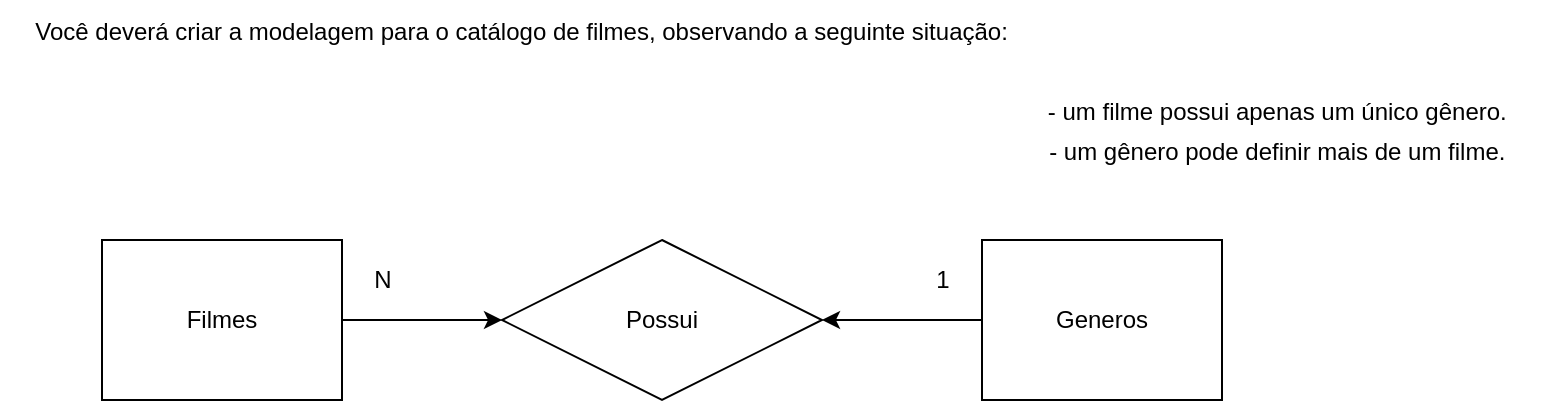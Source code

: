 <mxfile version="14.4.2" type="google"><diagram id="lpO1bF_MmDLSYyRONr31" name="Page-1"><mxGraphModel dx="997" dy="588" grid="1" gridSize="10" guides="1" tooltips="1" connect="1" arrows="1" fold="1" page="1" pageScale="1" pageWidth="827" pageHeight="1169" math="0" shadow="0"><root><mxCell id="0"/><mxCell id="1" parent="0"/><mxCell id="n4_uQSWxZ3-DhzL-mp02-4" style="edgeStyle=orthogonalEdgeStyle;rounded=0;orthogonalLoop=1;jettySize=auto;html=1;exitX=1;exitY=0.5;exitDx=0;exitDy=0;" edge="1" parent="1" source="n4_uQSWxZ3-DhzL-mp02-1" target="n4_uQSWxZ3-DhzL-mp02-3"><mxGeometry relative="1" as="geometry"/></mxCell><mxCell id="n4_uQSWxZ3-DhzL-mp02-1" value="Filmes" style="rounded=0;whiteSpace=wrap;html=1;" vertex="1" parent="1"><mxGeometry x="80" y="200" width="120" height="80" as="geometry"/></mxCell><mxCell id="n4_uQSWxZ3-DhzL-mp02-5" style="edgeStyle=orthogonalEdgeStyle;rounded=0;orthogonalLoop=1;jettySize=auto;html=1;exitX=0;exitY=0.5;exitDx=0;exitDy=0;entryX=1;entryY=0.5;entryDx=0;entryDy=0;" edge="1" parent="1" source="n4_uQSWxZ3-DhzL-mp02-2" target="n4_uQSWxZ3-DhzL-mp02-3"><mxGeometry relative="1" as="geometry"/></mxCell><mxCell id="n4_uQSWxZ3-DhzL-mp02-2" value="Generos" style="rounded=0;whiteSpace=wrap;html=1;" vertex="1" parent="1"><mxGeometry x="520" y="200" width="120" height="80" as="geometry"/></mxCell><mxCell id="n4_uQSWxZ3-DhzL-mp02-3" value="Possui" style="rhombus;whiteSpace=wrap;html=1;" vertex="1" parent="1"><mxGeometry x="280" y="200" width="160" height="80" as="geometry"/></mxCell><mxCell id="n4_uQSWxZ3-DhzL-mp02-6" value="N" style="text;html=1;align=center;verticalAlign=middle;resizable=0;points=[];autosize=1;" vertex="1" parent="1"><mxGeometry x="210" y="210" width="20" height="20" as="geometry"/></mxCell><mxCell id="n4_uQSWxZ3-DhzL-mp02-7" value="1" style="text;html=1;align=center;verticalAlign=middle;resizable=0;points=[];autosize=1;" vertex="1" parent="1"><mxGeometry x="490" y="210" width="20" height="20" as="geometry"/></mxCell><mxCell id="n4_uQSWxZ3-DhzL-mp02-12" value="&lt;table class=&quot;highlight tab-size js-file-line-container&quot; style=&quot;border-spacing: 0px ; border-collapse: collapse ; font-size: 14px&quot;&gt;&lt;tbody style=&quot;box-sizing: border-box&quot;&gt;&lt;tr style=&quot;box-sizing: border-box&quot;&gt;&lt;td id=&quot;LC1&quot; class=&quot;blob-code blob-code-inner js-file-line&quot; style=&quot;box-sizing: border-box ; padding: 0px 10px ; position: relative ; line-height: 20px ; vertical-align: top ; overflow: visible ; font-family: , &amp;#34;consolas&amp;#34; , &amp;#34;liberation mono&amp;#34; , &amp;#34;menlo&amp;#34; , monospace ; font-size: 12px ; overflow-wrap: normal&quot;&gt;Você deverá criar a modelagem para o catálogo de filmes, observando a seguinte situação:&lt;/td&gt;&lt;/tr&gt;&lt;tr style=&quot;box-sizing: border-box&quot;&gt;&lt;td id=&quot;L2&quot; class=&quot;blob-num js-line-number&quot; style=&quot;box-sizing: border-box ; padding: 0px 10px ; width: 50.4px ; min-width: 50px ; font-family: , &amp;#34;consolas&amp;#34; , &amp;#34;liberation mono&amp;#34; , &amp;#34;menlo&amp;#34; , monospace ; font-size: 12px ; line-height: 20px ; text-align: right ; vertical-align: top ; cursor: pointer&quot;&gt;&lt;/td&gt;&lt;td id=&quot;LC2&quot; class=&quot;blob-code blob-code-inner js-file-line&quot; style=&quot;box-sizing: border-box ; padding: 0px 10px ; position: relative ; line-height: 20px ; vertical-align: top ; overflow: visible ; font-family: , &amp;#34;consolas&amp;#34; , &amp;#34;liberation mono&amp;#34; , &amp;#34;menlo&amp;#34; , monospace ; font-size: 12px ; overflow-wrap: normal&quot;&gt;&lt;br&gt;&lt;/td&gt;&lt;/tr&gt;&lt;tr style=&quot;box-sizing: border-box&quot;&gt;&lt;td id=&quot;L3&quot; class=&quot;blob-num js-line-number&quot; style=&quot;box-sizing: border-box ; padding: 0px 10px ; width: 50.4px ; min-width: 50px ; font-family: , &amp;#34;consolas&amp;#34; , &amp;#34;liberation mono&amp;#34; , &amp;#34;menlo&amp;#34; , monospace ; font-size: 12px ; line-height: 20px ; text-align: right ; vertical-align: top ; cursor: pointer&quot;&gt;&lt;/td&gt;&lt;td id=&quot;LC3&quot; class=&quot;blob-code blob-code-inner js-file-line&quot; style=&quot;box-sizing: border-box ; padding: 0px 10px ; position: relative ; line-height: 20px ; vertical-align: top ; overflow: visible ; font-family: , &amp;#34;consolas&amp;#34; , &amp;#34;liberation mono&amp;#34; , &amp;#34;menlo&amp;#34; , monospace ; font-size: 12px ; overflow-wrap: normal&quot;&gt;- um filme possui apenas um único gênero.&lt;/td&gt;&lt;/tr&gt;&lt;tr style=&quot;box-sizing: border-box&quot;&gt;&lt;td id=&quot;L4&quot; class=&quot;blob-num js-line-number&quot; style=&quot;box-sizing: border-box ; padding: 0px 10px ; width: 50.4px ; min-width: 50px ; font-family: , &amp;#34;consolas&amp;#34; , &amp;#34;liberation mono&amp;#34; , &amp;#34;menlo&amp;#34; , monospace ; font-size: 12px ; line-height: 20px ; text-align: right ; vertical-align: top ; cursor: pointer&quot;&gt;&lt;/td&gt;&lt;td id=&quot;LC4&quot; class=&quot;blob-code blob-code-inner js-file-line&quot; style=&quot;box-sizing: border-box ; padding: 0px 10px ; position: relative ; line-height: 20px ; vertical-align: top ; overflow: visible ; font-family: , &amp;#34;consolas&amp;#34; , &amp;#34;liberation mono&amp;#34; , &amp;#34;menlo&amp;#34; , monospace ; font-size: 12px ; overflow-wrap: normal&quot;&gt;- um gênero pode definir mais de um filme.&lt;/td&gt;&lt;/tr&gt;&lt;/tbody&gt;&lt;/table&gt;" style="text;html=1;align=center;verticalAlign=middle;resizable=0;points=[];autosize=1;" vertex="1" parent="1"><mxGeometry x="29" y="80" width="770" height="90" as="geometry"/></mxCell></root></mxGraphModel></diagram></mxfile>